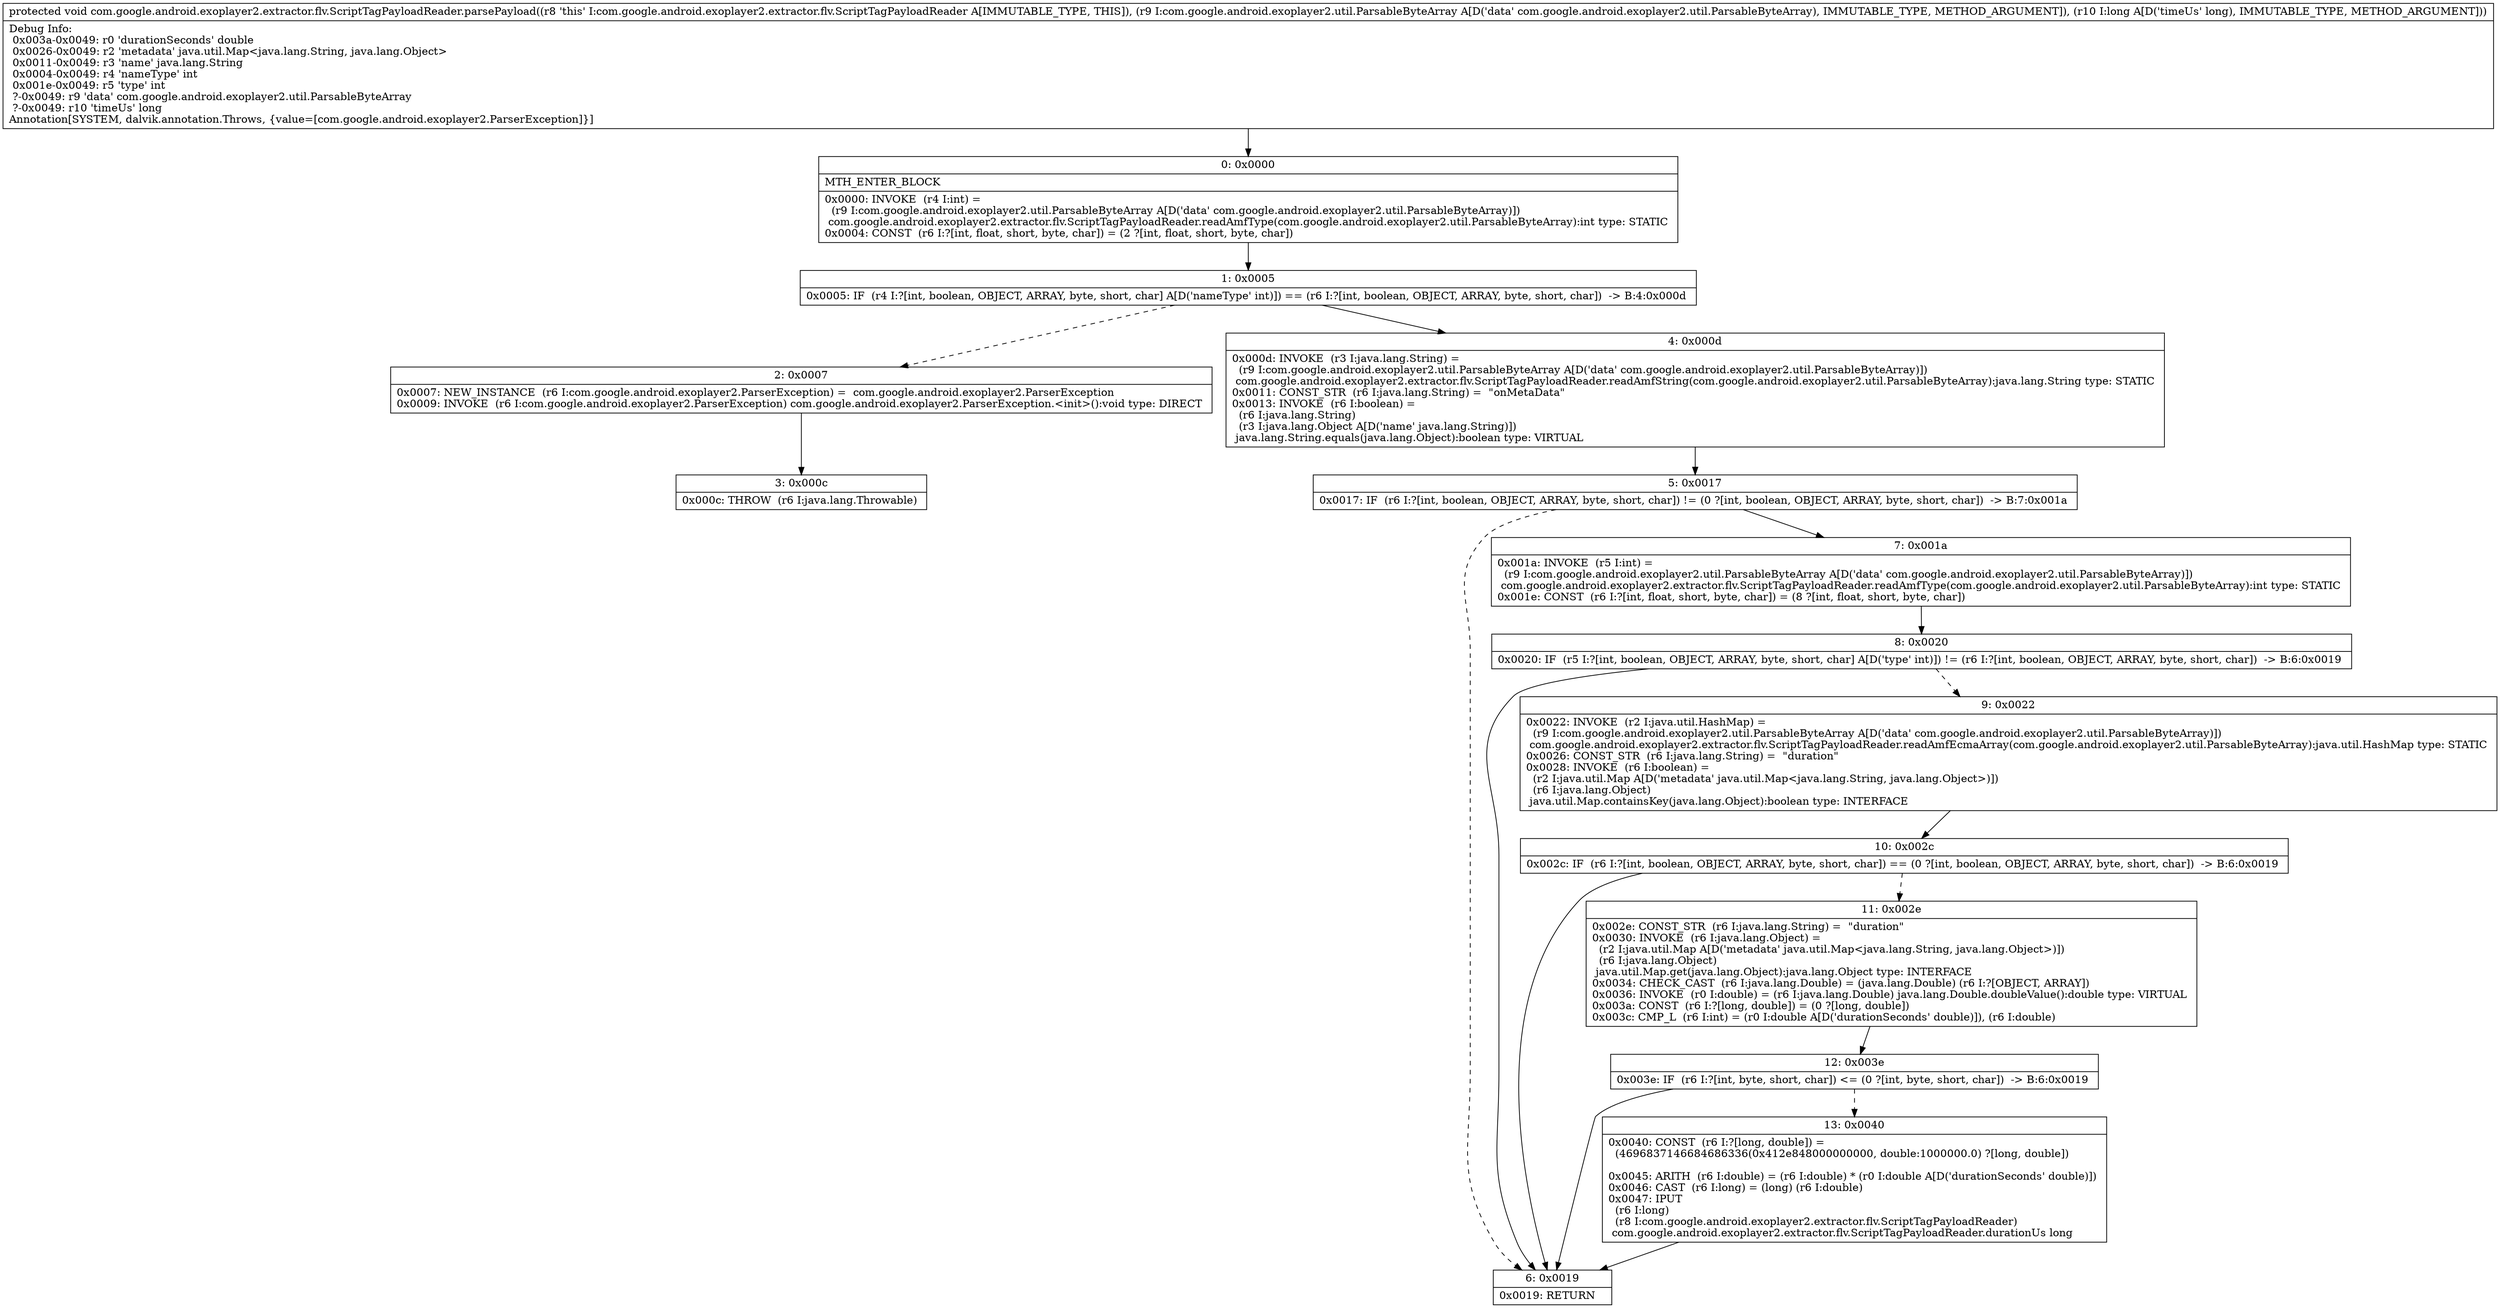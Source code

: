 digraph "CFG forcom.google.android.exoplayer2.extractor.flv.ScriptTagPayloadReader.parsePayload(Lcom\/google\/android\/exoplayer2\/util\/ParsableByteArray;J)V" {
Node_0 [shape=record,label="{0\:\ 0x0000|MTH_ENTER_BLOCK\l|0x0000: INVOKE  (r4 I:int) = \l  (r9 I:com.google.android.exoplayer2.util.ParsableByteArray A[D('data' com.google.android.exoplayer2.util.ParsableByteArray)])\l com.google.android.exoplayer2.extractor.flv.ScriptTagPayloadReader.readAmfType(com.google.android.exoplayer2.util.ParsableByteArray):int type: STATIC \l0x0004: CONST  (r6 I:?[int, float, short, byte, char]) = (2 ?[int, float, short, byte, char]) \l}"];
Node_1 [shape=record,label="{1\:\ 0x0005|0x0005: IF  (r4 I:?[int, boolean, OBJECT, ARRAY, byte, short, char] A[D('nameType' int)]) == (r6 I:?[int, boolean, OBJECT, ARRAY, byte, short, char])  \-\> B:4:0x000d \l}"];
Node_2 [shape=record,label="{2\:\ 0x0007|0x0007: NEW_INSTANCE  (r6 I:com.google.android.exoplayer2.ParserException) =  com.google.android.exoplayer2.ParserException \l0x0009: INVOKE  (r6 I:com.google.android.exoplayer2.ParserException) com.google.android.exoplayer2.ParserException.\<init\>():void type: DIRECT \l}"];
Node_3 [shape=record,label="{3\:\ 0x000c|0x000c: THROW  (r6 I:java.lang.Throwable) \l}"];
Node_4 [shape=record,label="{4\:\ 0x000d|0x000d: INVOKE  (r3 I:java.lang.String) = \l  (r9 I:com.google.android.exoplayer2.util.ParsableByteArray A[D('data' com.google.android.exoplayer2.util.ParsableByteArray)])\l com.google.android.exoplayer2.extractor.flv.ScriptTagPayloadReader.readAmfString(com.google.android.exoplayer2.util.ParsableByteArray):java.lang.String type: STATIC \l0x0011: CONST_STR  (r6 I:java.lang.String) =  \"onMetaData\" \l0x0013: INVOKE  (r6 I:boolean) = \l  (r6 I:java.lang.String)\l  (r3 I:java.lang.Object A[D('name' java.lang.String)])\l java.lang.String.equals(java.lang.Object):boolean type: VIRTUAL \l}"];
Node_5 [shape=record,label="{5\:\ 0x0017|0x0017: IF  (r6 I:?[int, boolean, OBJECT, ARRAY, byte, short, char]) != (0 ?[int, boolean, OBJECT, ARRAY, byte, short, char])  \-\> B:7:0x001a \l}"];
Node_6 [shape=record,label="{6\:\ 0x0019|0x0019: RETURN   \l}"];
Node_7 [shape=record,label="{7\:\ 0x001a|0x001a: INVOKE  (r5 I:int) = \l  (r9 I:com.google.android.exoplayer2.util.ParsableByteArray A[D('data' com.google.android.exoplayer2.util.ParsableByteArray)])\l com.google.android.exoplayer2.extractor.flv.ScriptTagPayloadReader.readAmfType(com.google.android.exoplayer2.util.ParsableByteArray):int type: STATIC \l0x001e: CONST  (r6 I:?[int, float, short, byte, char]) = (8 ?[int, float, short, byte, char]) \l}"];
Node_8 [shape=record,label="{8\:\ 0x0020|0x0020: IF  (r5 I:?[int, boolean, OBJECT, ARRAY, byte, short, char] A[D('type' int)]) != (r6 I:?[int, boolean, OBJECT, ARRAY, byte, short, char])  \-\> B:6:0x0019 \l}"];
Node_9 [shape=record,label="{9\:\ 0x0022|0x0022: INVOKE  (r2 I:java.util.HashMap) = \l  (r9 I:com.google.android.exoplayer2.util.ParsableByteArray A[D('data' com.google.android.exoplayer2.util.ParsableByteArray)])\l com.google.android.exoplayer2.extractor.flv.ScriptTagPayloadReader.readAmfEcmaArray(com.google.android.exoplayer2.util.ParsableByteArray):java.util.HashMap type: STATIC \l0x0026: CONST_STR  (r6 I:java.lang.String) =  \"duration\" \l0x0028: INVOKE  (r6 I:boolean) = \l  (r2 I:java.util.Map A[D('metadata' java.util.Map\<java.lang.String, java.lang.Object\>)])\l  (r6 I:java.lang.Object)\l java.util.Map.containsKey(java.lang.Object):boolean type: INTERFACE \l}"];
Node_10 [shape=record,label="{10\:\ 0x002c|0x002c: IF  (r6 I:?[int, boolean, OBJECT, ARRAY, byte, short, char]) == (0 ?[int, boolean, OBJECT, ARRAY, byte, short, char])  \-\> B:6:0x0019 \l}"];
Node_11 [shape=record,label="{11\:\ 0x002e|0x002e: CONST_STR  (r6 I:java.lang.String) =  \"duration\" \l0x0030: INVOKE  (r6 I:java.lang.Object) = \l  (r2 I:java.util.Map A[D('metadata' java.util.Map\<java.lang.String, java.lang.Object\>)])\l  (r6 I:java.lang.Object)\l java.util.Map.get(java.lang.Object):java.lang.Object type: INTERFACE \l0x0034: CHECK_CAST  (r6 I:java.lang.Double) = (java.lang.Double) (r6 I:?[OBJECT, ARRAY]) \l0x0036: INVOKE  (r0 I:double) = (r6 I:java.lang.Double) java.lang.Double.doubleValue():double type: VIRTUAL \l0x003a: CONST  (r6 I:?[long, double]) = (0 ?[long, double]) \l0x003c: CMP_L  (r6 I:int) = (r0 I:double A[D('durationSeconds' double)]), (r6 I:double) \l}"];
Node_12 [shape=record,label="{12\:\ 0x003e|0x003e: IF  (r6 I:?[int, byte, short, char]) \<= (0 ?[int, byte, short, char])  \-\> B:6:0x0019 \l}"];
Node_13 [shape=record,label="{13\:\ 0x0040|0x0040: CONST  (r6 I:?[long, double]) = \l  (4696837146684686336(0x412e848000000000, double:1000000.0) ?[long, double])\l \l0x0045: ARITH  (r6 I:double) = (r6 I:double) * (r0 I:double A[D('durationSeconds' double)]) \l0x0046: CAST  (r6 I:long) = (long) (r6 I:double) \l0x0047: IPUT  \l  (r6 I:long)\l  (r8 I:com.google.android.exoplayer2.extractor.flv.ScriptTagPayloadReader)\l com.google.android.exoplayer2.extractor.flv.ScriptTagPayloadReader.durationUs long \l}"];
MethodNode[shape=record,label="{protected void com.google.android.exoplayer2.extractor.flv.ScriptTagPayloadReader.parsePayload((r8 'this' I:com.google.android.exoplayer2.extractor.flv.ScriptTagPayloadReader A[IMMUTABLE_TYPE, THIS]), (r9 I:com.google.android.exoplayer2.util.ParsableByteArray A[D('data' com.google.android.exoplayer2.util.ParsableByteArray), IMMUTABLE_TYPE, METHOD_ARGUMENT]), (r10 I:long A[D('timeUs' long), IMMUTABLE_TYPE, METHOD_ARGUMENT]))  | Debug Info:\l  0x003a\-0x0049: r0 'durationSeconds' double\l  0x0026\-0x0049: r2 'metadata' java.util.Map\<java.lang.String, java.lang.Object\>\l  0x0011\-0x0049: r3 'name' java.lang.String\l  0x0004\-0x0049: r4 'nameType' int\l  0x001e\-0x0049: r5 'type' int\l  ?\-0x0049: r9 'data' com.google.android.exoplayer2.util.ParsableByteArray\l  ?\-0x0049: r10 'timeUs' long\lAnnotation[SYSTEM, dalvik.annotation.Throws, \{value=[com.google.android.exoplayer2.ParserException]\}]\l}"];
MethodNode -> Node_0;
Node_0 -> Node_1;
Node_1 -> Node_2[style=dashed];
Node_1 -> Node_4;
Node_2 -> Node_3;
Node_4 -> Node_5;
Node_5 -> Node_6[style=dashed];
Node_5 -> Node_7;
Node_7 -> Node_8;
Node_8 -> Node_6;
Node_8 -> Node_9[style=dashed];
Node_9 -> Node_10;
Node_10 -> Node_6;
Node_10 -> Node_11[style=dashed];
Node_11 -> Node_12;
Node_12 -> Node_6;
Node_12 -> Node_13[style=dashed];
Node_13 -> Node_6;
}

